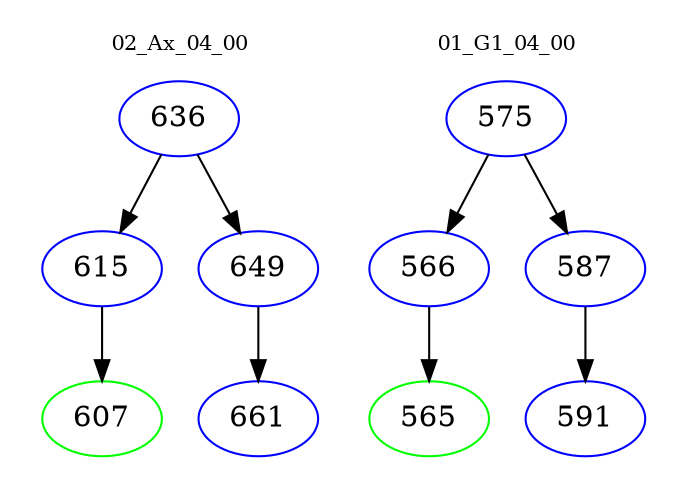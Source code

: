 digraph{
subgraph cluster_0 {
color = white
label = "02_Ax_04_00";
fontsize=10;
T0_636 [label="636", color="blue"]
T0_636 -> T0_615 [color="black"]
T0_615 [label="615", color="blue"]
T0_615 -> T0_607 [color="black"]
T0_607 [label="607", color="green"]
T0_636 -> T0_649 [color="black"]
T0_649 [label="649", color="blue"]
T0_649 -> T0_661 [color="black"]
T0_661 [label="661", color="blue"]
}
subgraph cluster_1 {
color = white
label = "01_G1_04_00";
fontsize=10;
T1_575 [label="575", color="blue"]
T1_575 -> T1_566 [color="black"]
T1_566 [label="566", color="blue"]
T1_566 -> T1_565 [color="black"]
T1_565 [label="565", color="green"]
T1_575 -> T1_587 [color="black"]
T1_587 [label="587", color="blue"]
T1_587 -> T1_591 [color="black"]
T1_591 [label="591", color="blue"]
}
}
